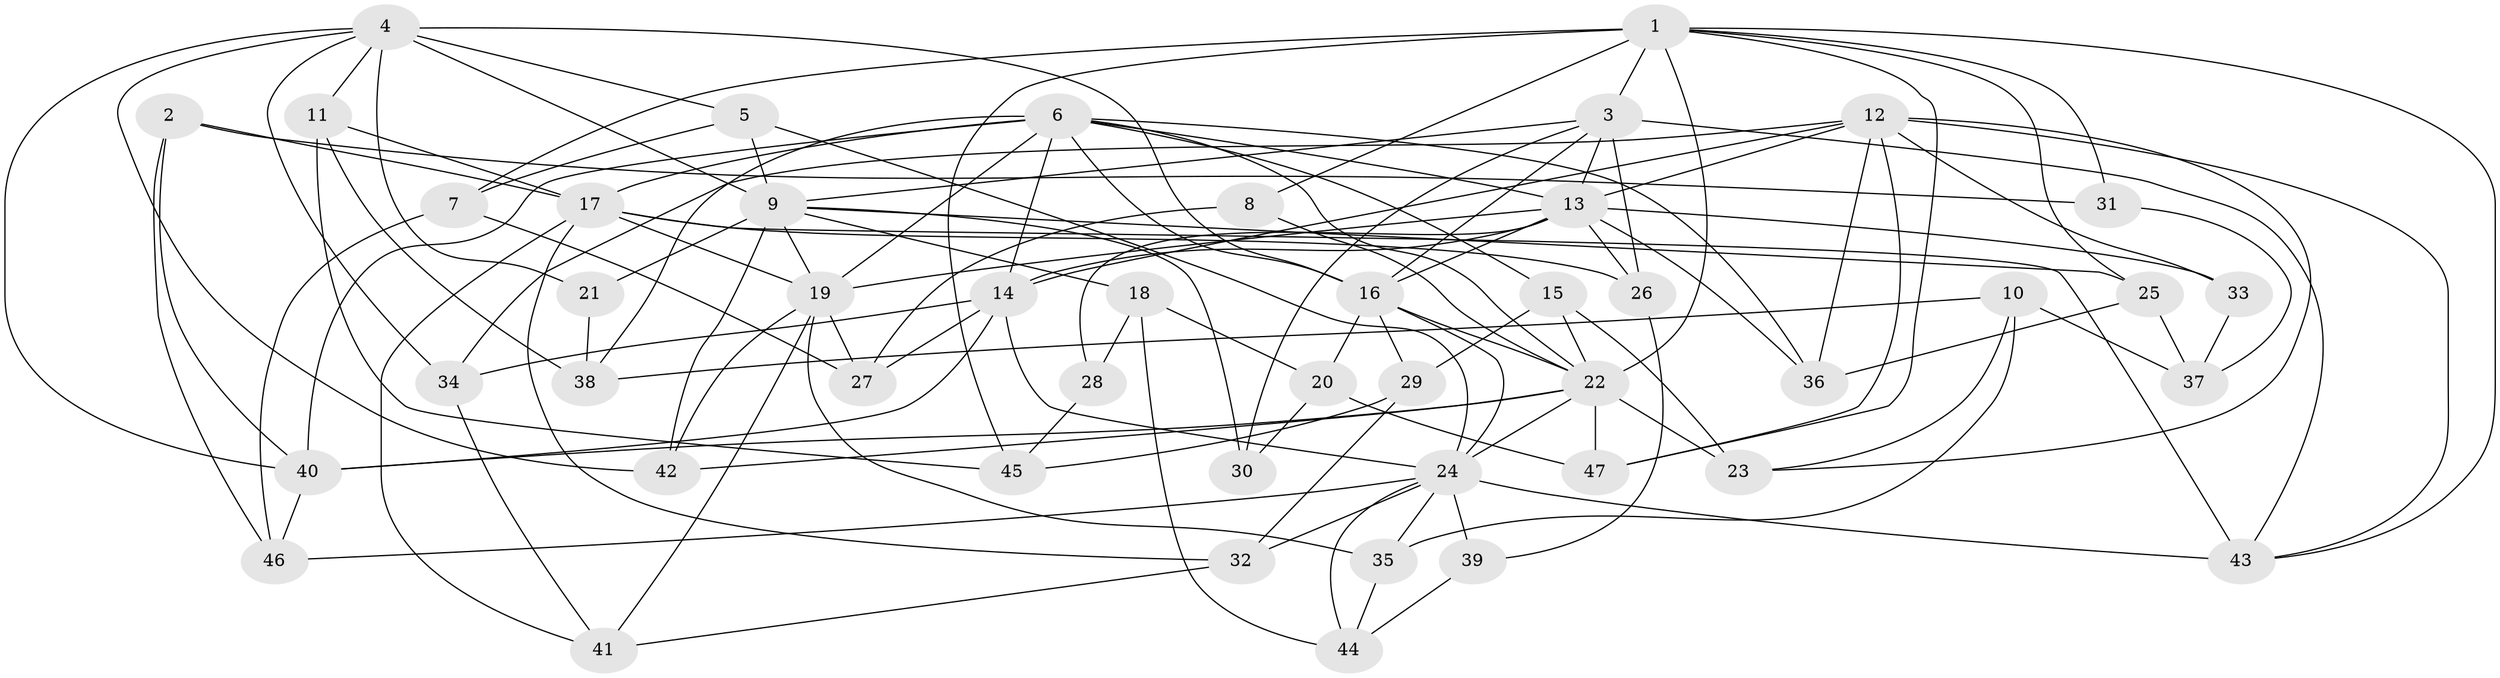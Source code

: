 // original degree distribution, {4: 1.0}
// Generated by graph-tools (version 1.1) at 2025/38/03/09/25 02:38:09]
// undirected, 47 vertices, 122 edges
graph export_dot {
graph [start="1"]
  node [color=gray90,style=filled];
  1;
  2;
  3;
  4;
  5;
  6;
  7;
  8;
  9;
  10;
  11;
  12;
  13;
  14;
  15;
  16;
  17;
  18;
  19;
  20;
  21;
  22;
  23;
  24;
  25;
  26;
  27;
  28;
  29;
  30;
  31;
  32;
  33;
  34;
  35;
  36;
  37;
  38;
  39;
  40;
  41;
  42;
  43;
  44;
  45;
  46;
  47;
  1 -- 3 [weight=2.0];
  1 -- 7 [weight=1.0];
  1 -- 8 [weight=2.0];
  1 -- 22 [weight=1.0];
  1 -- 25 [weight=1.0];
  1 -- 31 [weight=2.0];
  1 -- 43 [weight=1.0];
  1 -- 45 [weight=1.0];
  1 -- 47 [weight=1.0];
  2 -- 17 [weight=1.0];
  2 -- 31 [weight=1.0];
  2 -- 40 [weight=1.0];
  2 -- 46 [weight=1.0];
  3 -- 9 [weight=1.0];
  3 -- 13 [weight=1.0];
  3 -- 16 [weight=1.0];
  3 -- 26 [weight=1.0];
  3 -- 30 [weight=1.0];
  3 -- 43 [weight=1.0];
  4 -- 5 [weight=1.0];
  4 -- 9 [weight=3.0];
  4 -- 11 [weight=1.0];
  4 -- 16 [weight=1.0];
  4 -- 21 [weight=2.0];
  4 -- 34 [weight=1.0];
  4 -- 40 [weight=2.0];
  4 -- 42 [weight=1.0];
  5 -- 7 [weight=1.0];
  5 -- 9 [weight=1.0];
  5 -- 24 [weight=1.0];
  6 -- 13 [weight=2.0];
  6 -- 14 [weight=1.0];
  6 -- 15 [weight=1.0];
  6 -- 16 [weight=1.0];
  6 -- 17 [weight=2.0];
  6 -- 19 [weight=1.0];
  6 -- 22 [weight=1.0];
  6 -- 36 [weight=1.0];
  6 -- 38 [weight=1.0];
  6 -- 40 [weight=1.0];
  7 -- 27 [weight=1.0];
  7 -- 46 [weight=1.0];
  8 -- 22 [weight=1.0];
  8 -- 27 [weight=1.0];
  9 -- 18 [weight=1.0];
  9 -- 19 [weight=1.0];
  9 -- 21 [weight=1.0];
  9 -- 25 [weight=1.0];
  9 -- 30 [weight=2.0];
  9 -- 42 [weight=1.0];
  10 -- 23 [weight=1.0];
  10 -- 35 [weight=1.0];
  10 -- 37 [weight=1.0];
  10 -- 38 [weight=1.0];
  11 -- 17 [weight=1.0];
  11 -- 38 [weight=1.0];
  11 -- 45 [weight=1.0];
  12 -- 13 [weight=1.0];
  12 -- 14 [weight=2.0];
  12 -- 23 [weight=1.0];
  12 -- 33 [weight=2.0];
  12 -- 34 [weight=1.0];
  12 -- 36 [weight=1.0];
  12 -- 43 [weight=1.0];
  12 -- 47 [weight=1.0];
  13 -- 14 [weight=1.0];
  13 -- 16 [weight=1.0];
  13 -- 19 [weight=1.0];
  13 -- 26 [weight=1.0];
  13 -- 28 [weight=2.0];
  13 -- 33 [weight=1.0];
  13 -- 36 [weight=1.0];
  14 -- 24 [weight=2.0];
  14 -- 27 [weight=1.0];
  14 -- 34 [weight=1.0];
  14 -- 40 [weight=2.0];
  15 -- 22 [weight=1.0];
  15 -- 23 [weight=1.0];
  15 -- 29 [weight=1.0];
  16 -- 20 [weight=1.0];
  16 -- 22 [weight=1.0];
  16 -- 24 [weight=1.0];
  16 -- 29 [weight=1.0];
  17 -- 19 [weight=1.0];
  17 -- 26 [weight=1.0];
  17 -- 32 [weight=1.0];
  17 -- 41 [weight=1.0];
  17 -- 43 [weight=2.0];
  18 -- 20 [weight=1.0];
  18 -- 28 [weight=1.0];
  18 -- 44 [weight=1.0];
  19 -- 27 [weight=1.0];
  19 -- 35 [weight=1.0];
  19 -- 41 [weight=1.0];
  19 -- 42 [weight=1.0];
  20 -- 30 [weight=1.0];
  20 -- 47 [weight=1.0];
  21 -- 38 [weight=1.0];
  22 -- 23 [weight=1.0];
  22 -- 24 [weight=1.0];
  22 -- 40 [weight=1.0];
  22 -- 42 [weight=1.0];
  22 -- 47 [weight=1.0];
  24 -- 32 [weight=1.0];
  24 -- 35 [weight=1.0];
  24 -- 39 [weight=2.0];
  24 -- 43 [weight=1.0];
  24 -- 44 [weight=1.0];
  24 -- 46 [weight=1.0];
  25 -- 36 [weight=1.0];
  25 -- 37 [weight=1.0];
  26 -- 39 [weight=1.0];
  28 -- 45 [weight=1.0];
  29 -- 32 [weight=1.0];
  29 -- 45 [weight=1.0];
  31 -- 37 [weight=1.0];
  32 -- 41 [weight=1.0];
  33 -- 37 [weight=1.0];
  34 -- 41 [weight=1.0];
  35 -- 44 [weight=1.0];
  39 -- 44 [weight=1.0];
  40 -- 46 [weight=1.0];
}
